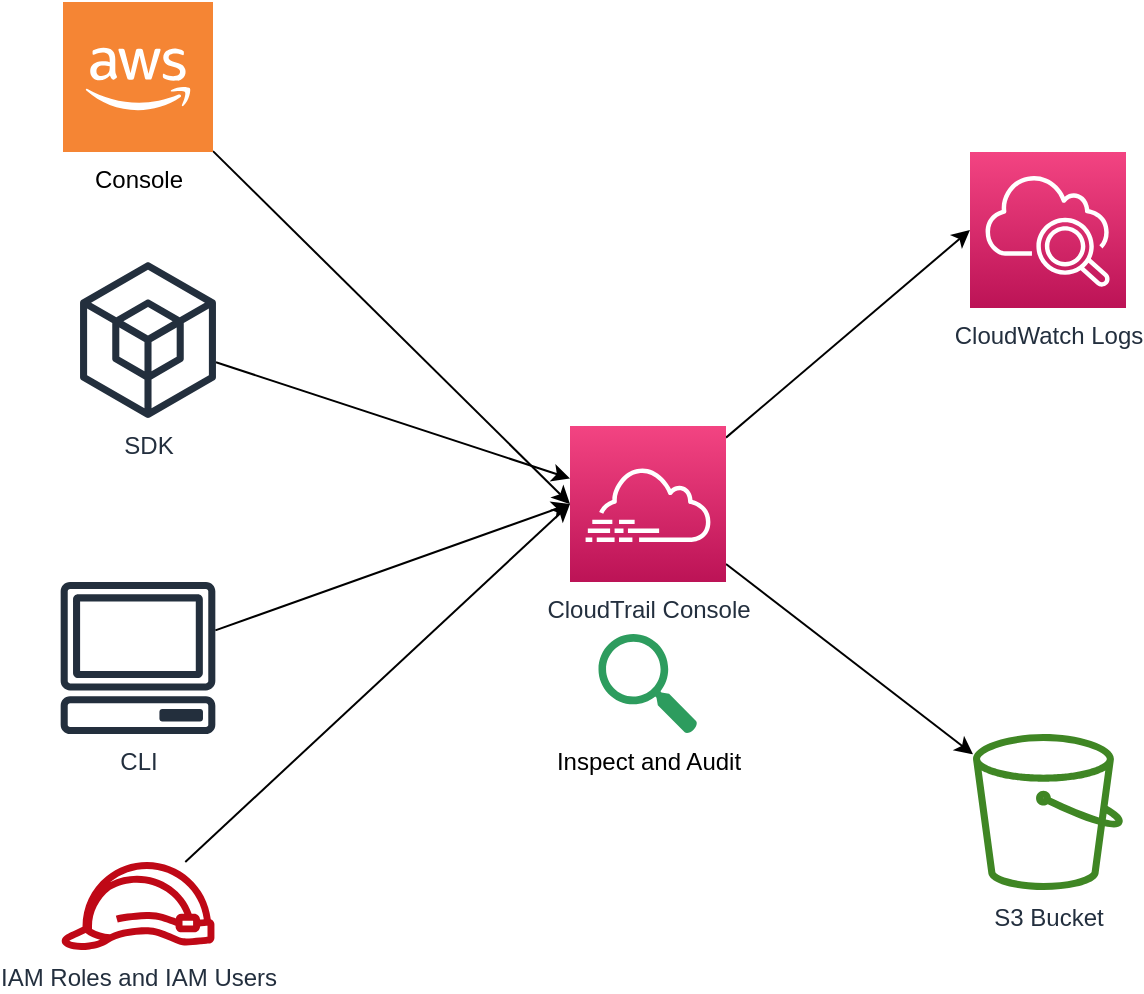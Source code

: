 <mxfile version="20.2.3" type="device"><diagram id="iasrmZ4rXibSfa9Ed5CF" name="Page-1"><mxGraphModel dx="2048" dy="861" grid="1" gridSize="10" guides="1" tooltips="1" connect="1" arrows="1" fold="1" page="1" pageScale="1" pageWidth="850" pageHeight="1100" math="0" shadow="0"><root><mxCell id="0"/><mxCell id="1" parent="0"/><mxCell id="UCfO3yzPJfIzRy01guKK-10" style="rounded=0;orthogonalLoop=1;jettySize=auto;html=1;" edge="1" parent="1" source="UCfO3yzPJfIzRy01guKK-1" target="UCfO3yzPJfIzRy01guKK-5"><mxGeometry relative="1" as="geometry"/></mxCell><mxCell id="UCfO3yzPJfIzRy01guKK-1" value="SDK" style="sketch=0;outlineConnect=0;fontColor=#232F3E;gradientColor=none;fillColor=#232F3D;strokeColor=none;dashed=0;verticalLabelPosition=bottom;verticalAlign=top;align=center;html=1;fontSize=12;fontStyle=0;aspect=fixed;pointerEvents=1;shape=mxgraph.aws4.external_sdk;" vertex="1" parent="1"><mxGeometry x="165" y="360" width="68" height="78" as="geometry"/></mxCell><mxCell id="UCfO3yzPJfIzRy01guKK-11" style="rounded=0;orthogonalLoop=1;jettySize=auto;html=1;entryX=0;entryY=0.5;entryDx=0;entryDy=0;entryPerimeter=0;" edge="1" parent="1" source="UCfO3yzPJfIzRy01guKK-2" target="UCfO3yzPJfIzRy01guKK-5"><mxGeometry relative="1" as="geometry"/></mxCell><mxCell id="UCfO3yzPJfIzRy01guKK-2" value="CLI" style="sketch=0;outlineConnect=0;fontColor=#232F3E;gradientColor=none;fillColor=#232F3D;strokeColor=none;dashed=0;verticalLabelPosition=bottom;verticalAlign=top;align=center;html=1;fontSize=12;fontStyle=0;aspect=fixed;pointerEvents=1;shape=mxgraph.aws4.client;" vertex="1" parent="1"><mxGeometry x="155" y="520" width="78" height="76" as="geometry"/></mxCell><mxCell id="UCfO3yzPJfIzRy01guKK-9" style="rounded=0;orthogonalLoop=1;jettySize=auto;html=1;entryX=0;entryY=0.5;entryDx=0;entryDy=0;entryPerimeter=0;" edge="1" parent="1" source="UCfO3yzPJfIzRy01guKK-3" target="UCfO3yzPJfIzRy01guKK-5"><mxGeometry relative="1" as="geometry"/></mxCell><mxCell id="UCfO3yzPJfIzRy01guKK-3" value="Console" style="outlineConnect=0;dashed=0;verticalLabelPosition=bottom;verticalAlign=top;align=center;html=1;shape=mxgraph.aws3.cloud_2;fillColor=#F58534;gradientColor=none;" vertex="1" parent="1"><mxGeometry x="156.5" y="230" width="75" height="75" as="geometry"/></mxCell><mxCell id="UCfO3yzPJfIzRy01guKK-12" style="rounded=0;orthogonalLoop=1;jettySize=auto;html=1;entryX=0;entryY=0.5;entryDx=0;entryDy=0;entryPerimeter=0;" edge="1" parent="1" source="UCfO3yzPJfIzRy01guKK-4" target="UCfO3yzPJfIzRy01guKK-5"><mxGeometry relative="1" as="geometry"/></mxCell><mxCell id="UCfO3yzPJfIzRy01guKK-4" value="IAM Roles and IAM Users" style="sketch=0;outlineConnect=0;fontColor=#232F3E;gradientColor=none;fillColor=#BF0816;strokeColor=none;dashed=0;verticalLabelPosition=bottom;verticalAlign=top;align=center;html=1;fontSize=12;fontStyle=0;aspect=fixed;pointerEvents=1;shape=mxgraph.aws4.role;" vertex="1" parent="1"><mxGeometry x="155" y="660" width="78" height="44" as="geometry"/></mxCell><mxCell id="UCfO3yzPJfIzRy01guKK-13" style="edgeStyle=none;rounded=0;orthogonalLoop=1;jettySize=auto;html=1;entryX=0;entryY=0.5;entryDx=0;entryDy=0;entryPerimeter=0;" edge="1" parent="1" source="UCfO3yzPJfIzRy01guKK-5" target="UCfO3yzPJfIzRy01guKK-7"><mxGeometry relative="1" as="geometry"/></mxCell><mxCell id="UCfO3yzPJfIzRy01guKK-15" style="edgeStyle=none;rounded=0;orthogonalLoop=1;jettySize=auto;html=1;" edge="1" parent="1" source="UCfO3yzPJfIzRy01guKK-5" target="UCfO3yzPJfIzRy01guKK-8"><mxGeometry relative="1" as="geometry"/></mxCell><mxCell id="UCfO3yzPJfIzRy01guKK-5" value="CloudTrail Console" style="sketch=0;points=[[0,0,0],[0.25,0,0],[0.5,0,0],[0.75,0,0],[1,0,0],[0,1,0],[0.25,1,0],[0.5,1,0],[0.75,1,0],[1,1,0],[0,0.25,0],[0,0.5,0],[0,0.75,0],[1,0.25,0],[1,0.5,0],[1,0.75,0]];points=[[0,0,0],[0.25,0,0],[0.5,0,0],[0.75,0,0],[1,0,0],[0,1,0],[0.25,1,0],[0.5,1,0],[0.75,1,0],[1,1,0],[0,0.25,0],[0,0.5,0],[0,0.75,0],[1,0.25,0],[1,0.5,0],[1,0.75,0]];outlineConnect=0;fontColor=#232F3E;gradientColor=#F34482;gradientDirection=north;fillColor=#BC1356;strokeColor=#ffffff;dashed=0;verticalLabelPosition=bottom;verticalAlign=top;align=center;html=1;fontSize=12;fontStyle=0;aspect=fixed;shape=mxgraph.aws4.resourceIcon;resIcon=mxgraph.aws4.cloudtrail;" vertex="1" parent="1"><mxGeometry x="410" y="442" width="78" height="78" as="geometry"/></mxCell><mxCell id="UCfO3yzPJfIzRy01guKK-7" value="CloudWatch Logs" style="sketch=0;points=[[0,0,0],[0.25,0,0],[0.5,0,0],[0.75,0,0],[1,0,0],[0,1,0],[0.25,1,0],[0.5,1,0],[0.75,1,0],[1,1,0],[0,0.25,0],[0,0.5,0],[0,0.75,0],[1,0.25,0],[1,0.5,0],[1,0.75,0]];points=[[0,0,0],[0.25,0,0],[0.5,0,0],[0.75,0,0],[1,0,0],[0,1,0],[0.25,1,0],[0.5,1,0],[0.75,1,0],[1,1,0],[0,0.25,0],[0,0.5,0],[0,0.75,0],[1,0.25,0],[1,0.5,0],[1,0.75,0]];outlineConnect=0;fontColor=#232F3E;gradientColor=#F34482;gradientDirection=north;fillColor=#BC1356;strokeColor=#ffffff;dashed=0;verticalLabelPosition=bottom;verticalAlign=top;align=center;html=1;fontSize=12;fontStyle=0;aspect=fixed;shape=mxgraph.aws4.resourceIcon;resIcon=mxgraph.aws4.cloudwatch_2;" vertex="1" parent="1"><mxGeometry x="610" y="305" width="78" height="78" as="geometry"/></mxCell><mxCell id="UCfO3yzPJfIzRy01guKK-8" value="S3 Bucket" style="sketch=0;outlineConnect=0;fontColor=#232F3E;gradientColor=none;fillColor=#3F8624;strokeColor=none;dashed=0;verticalLabelPosition=bottom;verticalAlign=top;align=center;html=1;fontSize=12;fontStyle=0;aspect=fixed;pointerEvents=1;shape=mxgraph.aws4.bucket;" vertex="1" parent="1"><mxGeometry x="611.5" y="596" width="75" height="78" as="geometry"/></mxCell><mxCell id="UCfO3yzPJfIzRy01guKK-16" value="Inspect and Audit" style="sketch=0;html=1;aspect=fixed;strokeColor=none;shadow=0;align=center;verticalAlign=top;fillColor=#2D9C5E;shape=mxgraph.gcp2.search;labelPosition=center;verticalLabelPosition=bottom;" vertex="1" parent="1"><mxGeometry x="424.25" y="546" width="49.5" height="50" as="geometry"/></mxCell></root></mxGraphModel></diagram></mxfile>